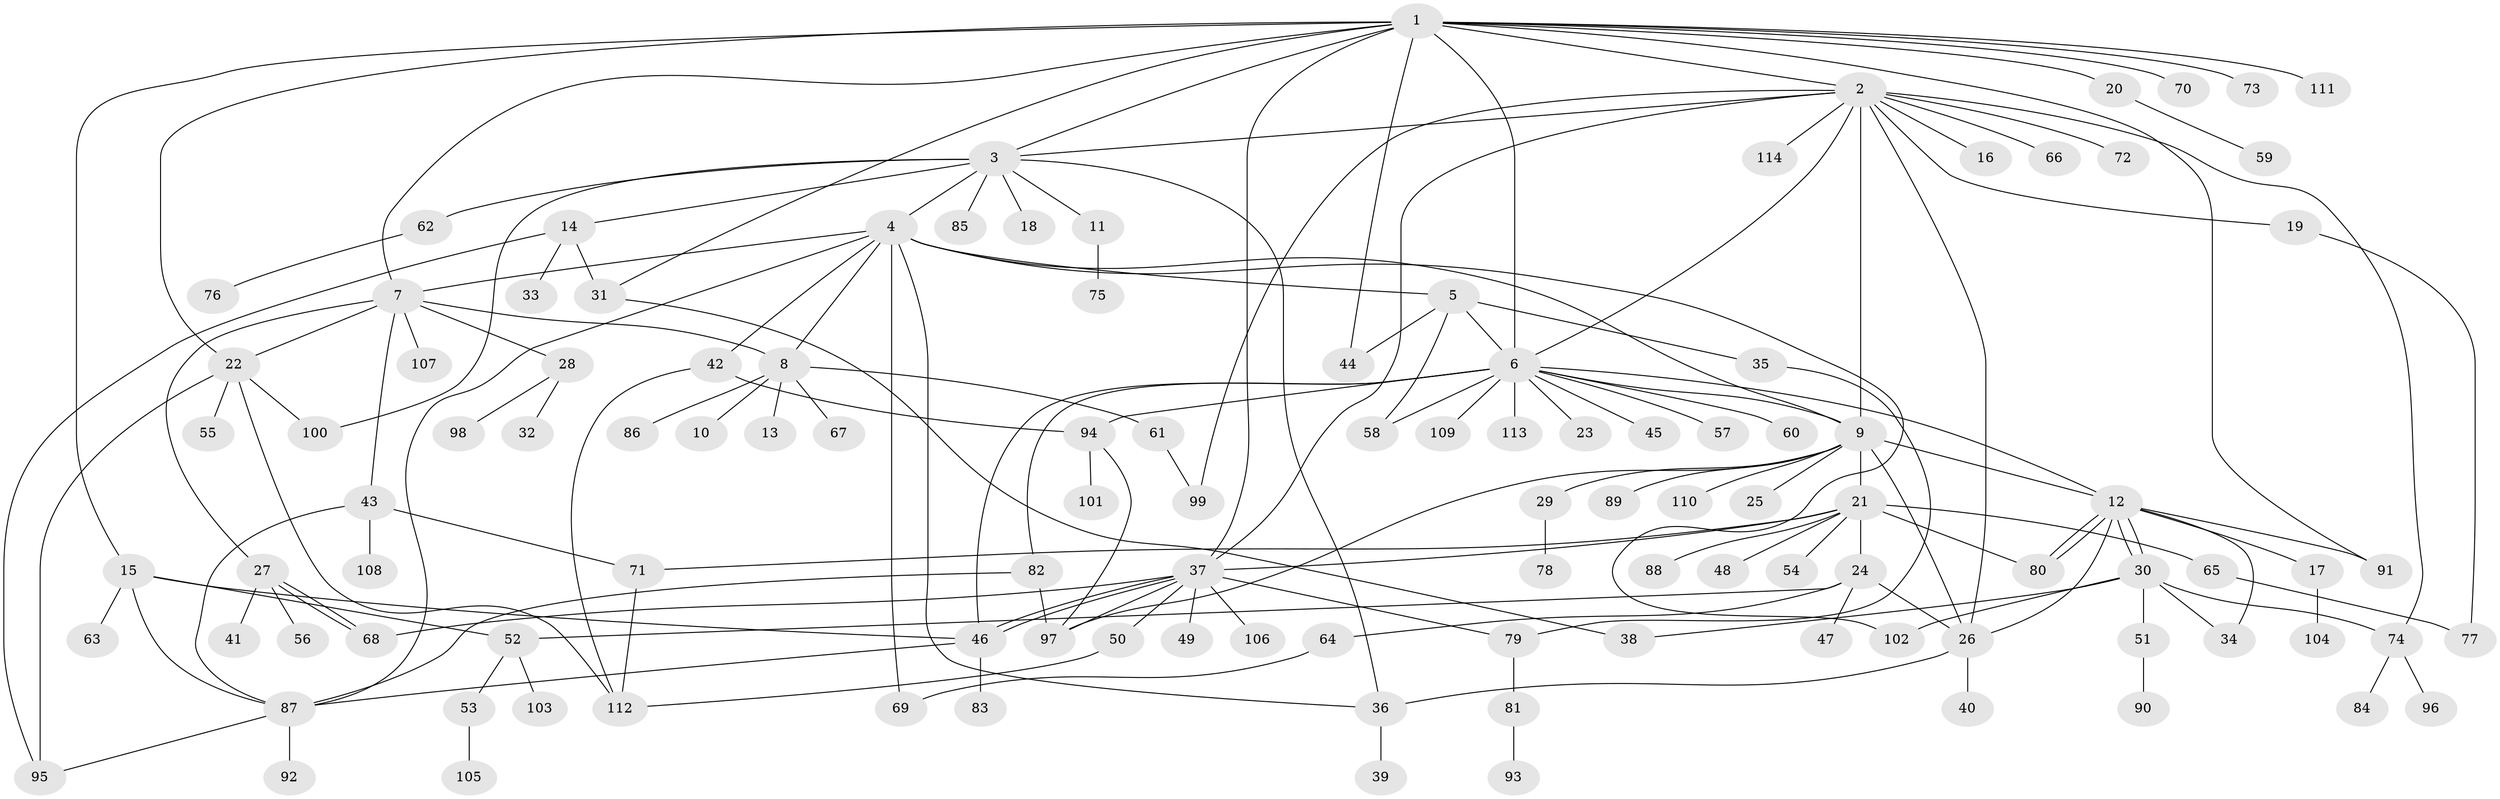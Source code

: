 // coarse degree distribution, {12: 0.023809523809523808, 10: 0.023809523809523808, 5: 0.05952380952380952, 16: 0.011904761904761904, 11: 0.011904761904761904, 6: 0.023809523809523808, 15: 0.011904761904761904, 1: 0.5357142857142857, 9: 0.011904761904761904, 2: 0.17857142857142858, 17: 0.011904761904761904, 7: 0.011904761904761904, 4: 0.023809523809523808, 3: 0.05952380952380952}
// Generated by graph-tools (version 1.1) at 2025/41/03/06/25 10:41:49]
// undirected, 114 vertices, 165 edges
graph export_dot {
graph [start="1"]
  node [color=gray90,style=filled];
  1;
  2;
  3;
  4;
  5;
  6;
  7;
  8;
  9;
  10;
  11;
  12;
  13;
  14;
  15;
  16;
  17;
  18;
  19;
  20;
  21;
  22;
  23;
  24;
  25;
  26;
  27;
  28;
  29;
  30;
  31;
  32;
  33;
  34;
  35;
  36;
  37;
  38;
  39;
  40;
  41;
  42;
  43;
  44;
  45;
  46;
  47;
  48;
  49;
  50;
  51;
  52;
  53;
  54;
  55;
  56;
  57;
  58;
  59;
  60;
  61;
  62;
  63;
  64;
  65;
  66;
  67;
  68;
  69;
  70;
  71;
  72;
  73;
  74;
  75;
  76;
  77;
  78;
  79;
  80;
  81;
  82;
  83;
  84;
  85;
  86;
  87;
  88;
  89;
  90;
  91;
  92;
  93;
  94;
  95;
  96;
  97;
  98;
  99;
  100;
  101;
  102;
  103;
  104;
  105;
  106;
  107;
  108;
  109;
  110;
  111;
  112;
  113;
  114;
  1 -- 2;
  1 -- 3;
  1 -- 6;
  1 -- 7;
  1 -- 15;
  1 -- 20;
  1 -- 22;
  1 -- 31;
  1 -- 37;
  1 -- 44;
  1 -- 70;
  1 -- 73;
  1 -- 91;
  1 -- 111;
  2 -- 3;
  2 -- 6;
  2 -- 9;
  2 -- 16;
  2 -- 19;
  2 -- 26;
  2 -- 37;
  2 -- 66;
  2 -- 72;
  2 -- 74;
  2 -- 99;
  2 -- 114;
  3 -- 4;
  3 -- 11;
  3 -- 14;
  3 -- 18;
  3 -- 36;
  3 -- 62;
  3 -- 85;
  3 -- 100;
  4 -- 5;
  4 -- 7;
  4 -- 8;
  4 -- 9;
  4 -- 36;
  4 -- 42;
  4 -- 69;
  4 -- 87;
  4 -- 102;
  5 -- 6;
  5 -- 35;
  5 -- 44;
  5 -- 58;
  6 -- 9;
  6 -- 12;
  6 -- 23;
  6 -- 45;
  6 -- 46;
  6 -- 57;
  6 -- 58;
  6 -- 60;
  6 -- 82;
  6 -- 94;
  6 -- 109;
  6 -- 113;
  7 -- 8;
  7 -- 22;
  7 -- 27;
  7 -- 28;
  7 -- 43;
  7 -- 107;
  8 -- 10;
  8 -- 13;
  8 -- 61;
  8 -- 67;
  8 -- 86;
  9 -- 12;
  9 -- 21;
  9 -- 25;
  9 -- 26;
  9 -- 29;
  9 -- 89;
  9 -- 97;
  9 -- 110;
  11 -- 75;
  12 -- 17;
  12 -- 26;
  12 -- 30;
  12 -- 30;
  12 -- 34;
  12 -- 80;
  12 -- 80;
  12 -- 91;
  14 -- 31;
  14 -- 33;
  14 -- 95;
  15 -- 46;
  15 -- 52;
  15 -- 63;
  15 -- 87;
  17 -- 104;
  19 -- 77;
  20 -- 59;
  21 -- 24;
  21 -- 37;
  21 -- 48;
  21 -- 54;
  21 -- 65;
  21 -- 71;
  21 -- 80;
  21 -- 88;
  22 -- 55;
  22 -- 95;
  22 -- 100;
  22 -- 112;
  24 -- 26;
  24 -- 47;
  24 -- 52;
  24 -- 64;
  26 -- 36;
  26 -- 40;
  27 -- 41;
  27 -- 56;
  27 -- 68;
  27 -- 68;
  28 -- 32;
  28 -- 98;
  29 -- 78;
  30 -- 34;
  30 -- 38;
  30 -- 51;
  30 -- 74;
  30 -- 102;
  31 -- 38;
  35 -- 79;
  36 -- 39;
  37 -- 46;
  37 -- 46;
  37 -- 49;
  37 -- 50;
  37 -- 68;
  37 -- 79;
  37 -- 97;
  37 -- 106;
  42 -- 94;
  42 -- 112;
  43 -- 71;
  43 -- 87;
  43 -- 108;
  46 -- 83;
  46 -- 87;
  50 -- 112;
  51 -- 90;
  52 -- 53;
  52 -- 103;
  53 -- 105;
  61 -- 99;
  62 -- 76;
  64 -- 69;
  65 -- 77;
  71 -- 112;
  74 -- 84;
  74 -- 96;
  79 -- 81;
  81 -- 93;
  82 -- 87;
  82 -- 97;
  87 -- 92;
  87 -- 95;
  94 -- 97;
  94 -- 101;
}
